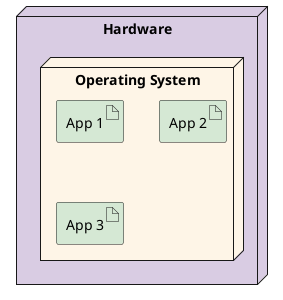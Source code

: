 @startuml

skinparam rectangle {
  BorderColor black
}


node "Hardware" as HW2 #D9CCE3 {
    node "Operating System" as OS2 #FEF5E7 {
        artifact "App 1" as APP2 #D5E8D4
        artifact "App 2" as APP3 #D5E8D4
        artifact "App 3" as APP4 #D5E8D4
    }
}

@enduml
